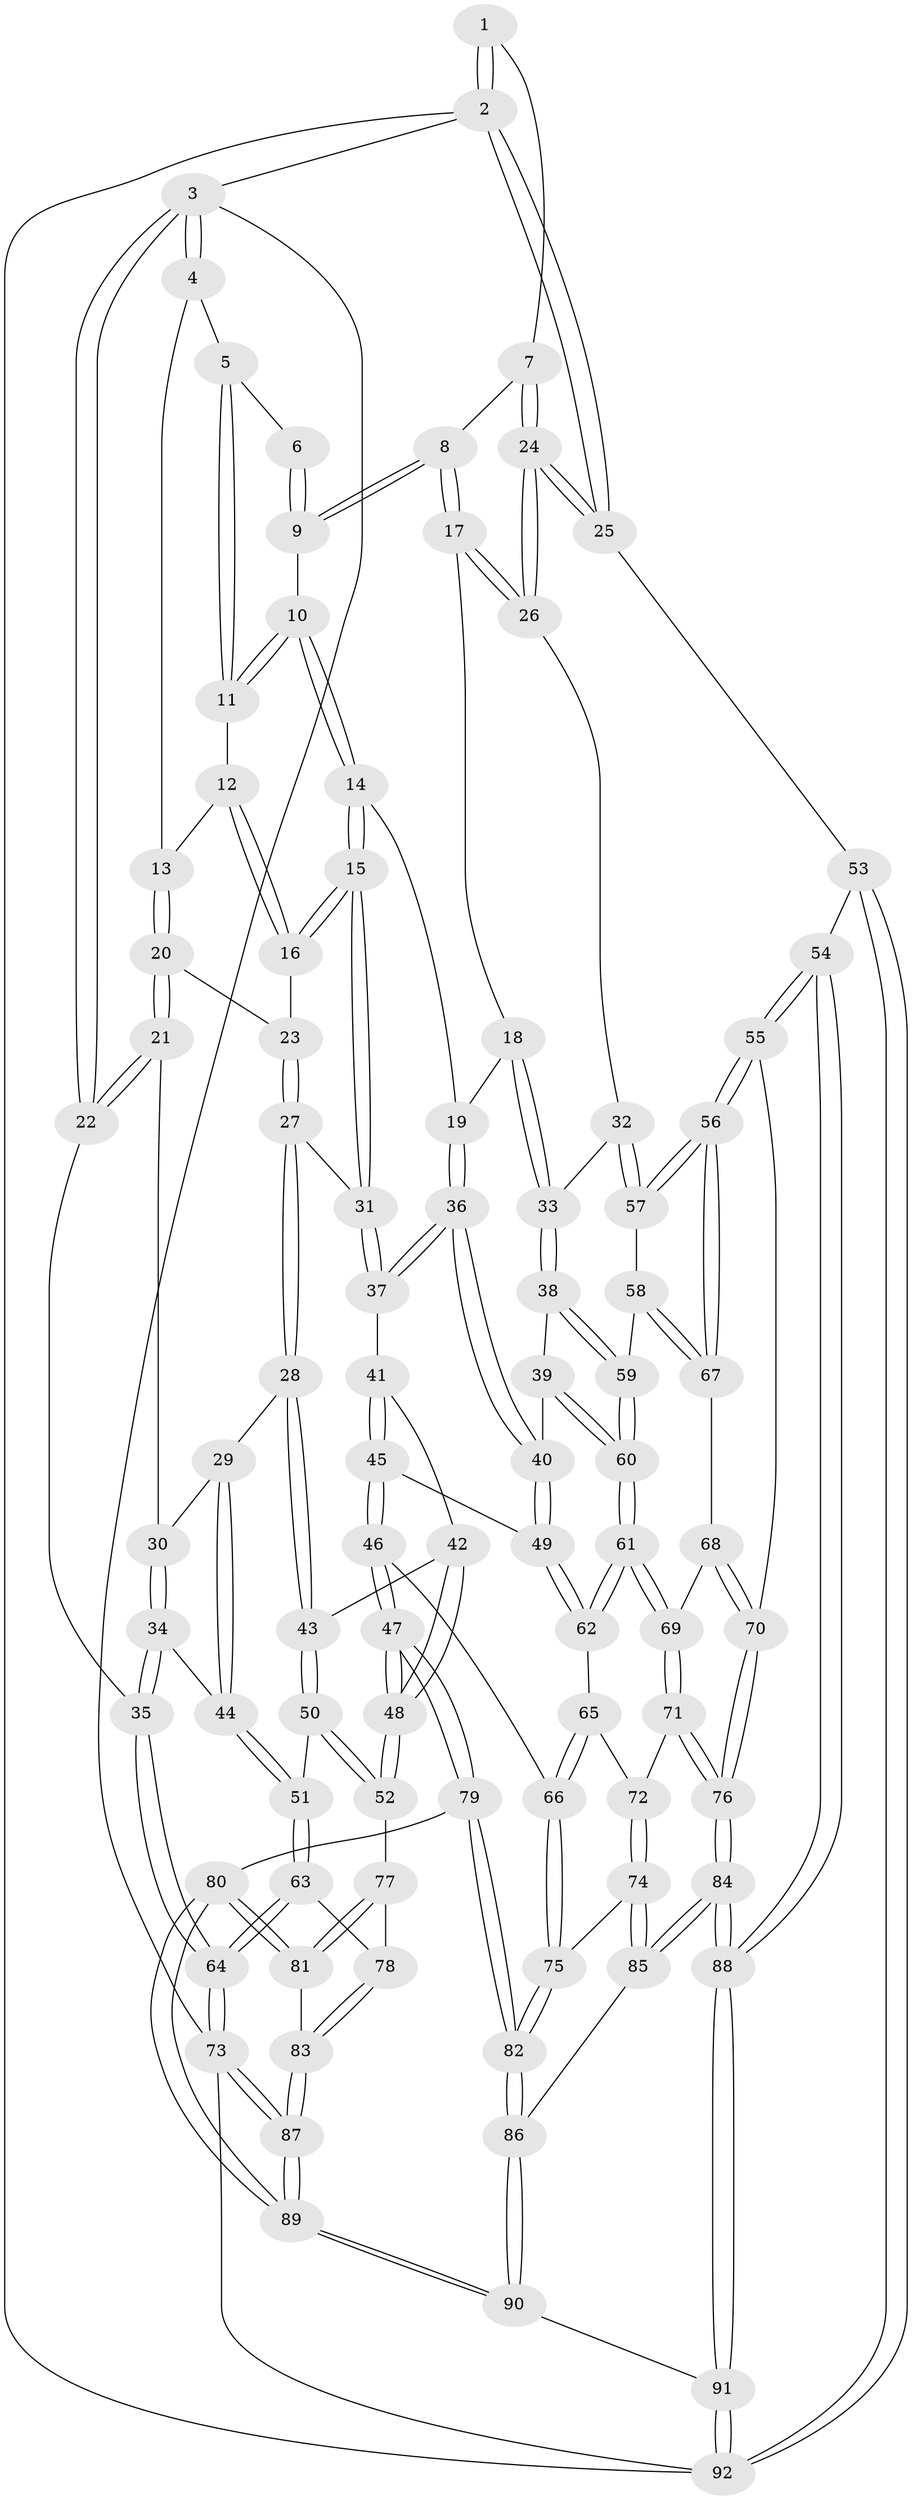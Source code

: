// coarse degree distribution, {6: 0.1388888888888889, 7: 0.05555555555555555, 4: 0.4166666666666667, 3: 0.1111111111111111, 5: 0.2222222222222222, 2: 0.05555555555555555}
// Generated by graph-tools (version 1.1) at 2025/21/03/04/25 18:21:27]
// undirected, 92 vertices, 227 edges
graph export_dot {
graph [start="1"]
  node [color=gray90,style=filled];
  1 [pos="+0.7688276728784665+0"];
  2 [pos="+1+0"];
  3 [pos="+0+0"];
  4 [pos="+0.23426186530623508+0"];
  5 [pos="+0.3773939145119424+0"];
  6 [pos="+0.7452497547501542+0"];
  7 [pos="+0.8482338182366725+0.15327242716663653"];
  8 [pos="+0.7307907593717833+0.18195549781033643"];
  9 [pos="+0.6432844325874384+0.13558740650951479"];
  10 [pos="+0.6159789388824229+0.14359468792683006"];
  11 [pos="+0.5778229132257753+0.13611206736130105"];
  12 [pos="+0.49494870810957975+0.18423644371568712"];
  13 [pos="+0.25376189055556486+0.03575593210552161"];
  14 [pos="+0.5859035774992382+0.3406615368980393"];
  15 [pos="+0.5206592359157619+0.3456046286600017"];
  16 [pos="+0.48037322901203977+0.23037522927706605"];
  17 [pos="+0.7232171265941078+0.2633867085244427"];
  18 [pos="+0.6692540933549138+0.34658958460660216"];
  19 [pos="+0.5956650280774032+0.34521169450178624"];
  20 [pos="+0.23513065463418975+0.19701448196329135"];
  21 [pos="+0.06298353929122631+0.30226075999012525"];
  22 [pos="+0+0.23782261380371672"];
  23 [pos="+0.2827737715339608+0.2586968465180197"];
  24 [pos="+1+0.3066796649802389"];
  25 [pos="+1+0.3002766081181143"];
  26 [pos="+0.9574505663742504+0.40249541820884616"];
  27 [pos="+0.31285487403357765+0.3322590635720749"];
  28 [pos="+0.22323497751137925+0.49146597964516625"];
  29 [pos="+0.11709879888740389+0.43491492772490864"];
  30 [pos="+0.0677079985564154+0.31699811205170725"];
  31 [pos="+0.44755258689933575+0.40156659416679186"];
  32 [pos="+0.9179211677598459+0.4312619647580105"];
  33 [pos="+0.8129488226082762+0.48387991515915596"];
  34 [pos="+0+0.553517744789543"];
  35 [pos="+0+0.572446430254454"];
  36 [pos="+0.6131517949678982+0.5021744415294244"];
  37 [pos="+0.4476893408787306+0.4038645186459702"];
  38 [pos="+0.8092112099502551+0.48916218673877426"];
  39 [pos="+0.6863202672382085+0.5432220079054269"];
  40 [pos="+0.635050504965417+0.5541249295662556"];
  41 [pos="+0.4428634567391324+0.4472820179981816"];
  42 [pos="+0.43138944816434327+0.45932506049469896"];
  43 [pos="+0.22552340272412358+0.49948232996782016"];
  44 [pos="+0.0035879654853926655+0.5530211121740501"];
  45 [pos="+0.5298532434537568+0.5848164639864613"];
  46 [pos="+0.4251203587382778+0.7072080468756523"];
  47 [pos="+0.2991468811248744+0.7065362149170766"];
  48 [pos="+0.2798152946220355+0.6849130242907497"];
  49 [pos="+0.6193768030770354+0.5683661236172615"];
  50 [pos="+0.24893076064392983+0.6589673348718759"];
  51 [pos="+0.15917102567921187+0.64815579444293"];
  52 [pos="+0.2658772410824056+0.6759203553389248"];
  53 [pos="+1+0.8137139413977299"];
  54 [pos="+1+0.8028195229938095"];
  55 [pos="+1+0.7850766610774471"];
  56 [pos="+1+0.7563396944560302"];
  57 [pos="+0.9450907802562971+0.6507590633219181"];
  58 [pos="+0.8410366220016926+0.6307581012269085"];
  59 [pos="+0.8218782422438576+0.606682071754118"];
  60 [pos="+0.7400077365257924+0.7224762919400699"];
  61 [pos="+0.7386408397928031+0.7263946510134973"];
  62 [pos="+0.6447106782777368+0.7117958476480043"];
  63 [pos="+0+0.7837077115826204"];
  64 [pos="+0+0.7812620360569839"];
  65 [pos="+0.6257492181515046+0.7292027711116459"];
  66 [pos="+0.5135206847142364+0.7754605970650453"];
  67 [pos="+0.8762996752434404+0.7241884413510185"];
  68 [pos="+0.8446889943979318+0.7433295512074881"];
  69 [pos="+0.7507717096369687+0.7462283566619489"];
  70 [pos="+0.850084300726501+0.8499933986183056"];
  71 [pos="+0.745008785766494+0.8338797476087811"];
  72 [pos="+0.6552854891682968+0.7988714805499936"];
  73 [pos="+0+1"];
  74 [pos="+0.6085265916751993+0.8617532762233959"];
  75 [pos="+0.5220093834397203+0.8034764725278709"];
  76 [pos="+0.7633788728147853+0.9246886172232329"];
  77 [pos="+0.07122228982509957+0.8137474570243509"];
  78 [pos="+0.0070236256833310015+0.8157618003661795"];
  79 [pos="+0.2804289026728012+0.8509713634726908"];
  80 [pos="+0.26896381255349494+0.8681050320269643"];
  81 [pos="+0.14557746720038603+0.8816502214758799"];
  82 [pos="+0.4708763199589025+0.9636511733547211"];
  83 [pos="+0.08237287943981543+0.934342952537235"];
  84 [pos="+0.7543117902649733+0.9595657669249849"];
  85 [pos="+0.646879911324854+0.9095805697547342"];
  86 [pos="+0.4766812128243051+0.9789507236784883"];
  87 [pos="+0+1"];
  88 [pos="+0.7660089253080294+1"];
  89 [pos="+0.19407079791421347+1"];
  90 [pos="+0.48203125507725025+1"];
  91 [pos="+0.7830421889726249+1"];
  92 [pos="+1+1"];
  1 -- 2;
  1 -- 2;
  1 -- 7;
  2 -- 3;
  2 -- 25;
  2 -- 25;
  2 -- 92;
  3 -- 4;
  3 -- 4;
  3 -- 22;
  3 -- 22;
  3 -- 73;
  4 -- 5;
  4 -- 13;
  5 -- 6;
  5 -- 11;
  5 -- 11;
  6 -- 9;
  6 -- 9;
  7 -- 8;
  7 -- 24;
  7 -- 24;
  8 -- 9;
  8 -- 9;
  8 -- 17;
  8 -- 17;
  9 -- 10;
  10 -- 11;
  10 -- 11;
  10 -- 14;
  10 -- 14;
  11 -- 12;
  12 -- 13;
  12 -- 16;
  12 -- 16;
  13 -- 20;
  13 -- 20;
  14 -- 15;
  14 -- 15;
  14 -- 19;
  15 -- 16;
  15 -- 16;
  15 -- 31;
  15 -- 31;
  16 -- 23;
  17 -- 18;
  17 -- 26;
  17 -- 26;
  18 -- 19;
  18 -- 33;
  18 -- 33;
  19 -- 36;
  19 -- 36;
  20 -- 21;
  20 -- 21;
  20 -- 23;
  21 -- 22;
  21 -- 22;
  21 -- 30;
  22 -- 35;
  23 -- 27;
  23 -- 27;
  24 -- 25;
  24 -- 25;
  24 -- 26;
  24 -- 26;
  25 -- 53;
  26 -- 32;
  27 -- 28;
  27 -- 28;
  27 -- 31;
  28 -- 29;
  28 -- 43;
  28 -- 43;
  29 -- 30;
  29 -- 44;
  29 -- 44;
  30 -- 34;
  30 -- 34;
  31 -- 37;
  31 -- 37;
  32 -- 33;
  32 -- 57;
  32 -- 57;
  33 -- 38;
  33 -- 38;
  34 -- 35;
  34 -- 35;
  34 -- 44;
  35 -- 64;
  35 -- 64;
  36 -- 37;
  36 -- 37;
  36 -- 40;
  36 -- 40;
  37 -- 41;
  38 -- 39;
  38 -- 59;
  38 -- 59;
  39 -- 40;
  39 -- 60;
  39 -- 60;
  40 -- 49;
  40 -- 49;
  41 -- 42;
  41 -- 45;
  41 -- 45;
  42 -- 43;
  42 -- 48;
  42 -- 48;
  43 -- 50;
  43 -- 50;
  44 -- 51;
  44 -- 51;
  45 -- 46;
  45 -- 46;
  45 -- 49;
  46 -- 47;
  46 -- 47;
  46 -- 66;
  47 -- 48;
  47 -- 48;
  47 -- 79;
  47 -- 79;
  48 -- 52;
  48 -- 52;
  49 -- 62;
  49 -- 62;
  50 -- 51;
  50 -- 52;
  50 -- 52;
  51 -- 63;
  51 -- 63;
  52 -- 77;
  53 -- 54;
  53 -- 92;
  53 -- 92;
  54 -- 55;
  54 -- 55;
  54 -- 88;
  54 -- 88;
  55 -- 56;
  55 -- 56;
  55 -- 70;
  56 -- 57;
  56 -- 57;
  56 -- 67;
  56 -- 67;
  57 -- 58;
  58 -- 59;
  58 -- 67;
  58 -- 67;
  59 -- 60;
  59 -- 60;
  60 -- 61;
  60 -- 61;
  61 -- 62;
  61 -- 62;
  61 -- 69;
  61 -- 69;
  62 -- 65;
  63 -- 64;
  63 -- 64;
  63 -- 78;
  64 -- 73;
  64 -- 73;
  65 -- 66;
  65 -- 66;
  65 -- 72;
  66 -- 75;
  66 -- 75;
  67 -- 68;
  68 -- 69;
  68 -- 70;
  68 -- 70;
  69 -- 71;
  69 -- 71;
  70 -- 76;
  70 -- 76;
  71 -- 72;
  71 -- 76;
  71 -- 76;
  72 -- 74;
  72 -- 74;
  73 -- 87;
  73 -- 87;
  73 -- 92;
  74 -- 75;
  74 -- 85;
  74 -- 85;
  75 -- 82;
  75 -- 82;
  76 -- 84;
  76 -- 84;
  77 -- 78;
  77 -- 81;
  77 -- 81;
  78 -- 83;
  78 -- 83;
  79 -- 80;
  79 -- 82;
  79 -- 82;
  80 -- 81;
  80 -- 81;
  80 -- 89;
  80 -- 89;
  81 -- 83;
  82 -- 86;
  82 -- 86;
  83 -- 87;
  83 -- 87;
  84 -- 85;
  84 -- 85;
  84 -- 88;
  84 -- 88;
  85 -- 86;
  86 -- 90;
  86 -- 90;
  87 -- 89;
  87 -- 89;
  88 -- 91;
  88 -- 91;
  89 -- 90;
  89 -- 90;
  90 -- 91;
  91 -- 92;
  91 -- 92;
}
